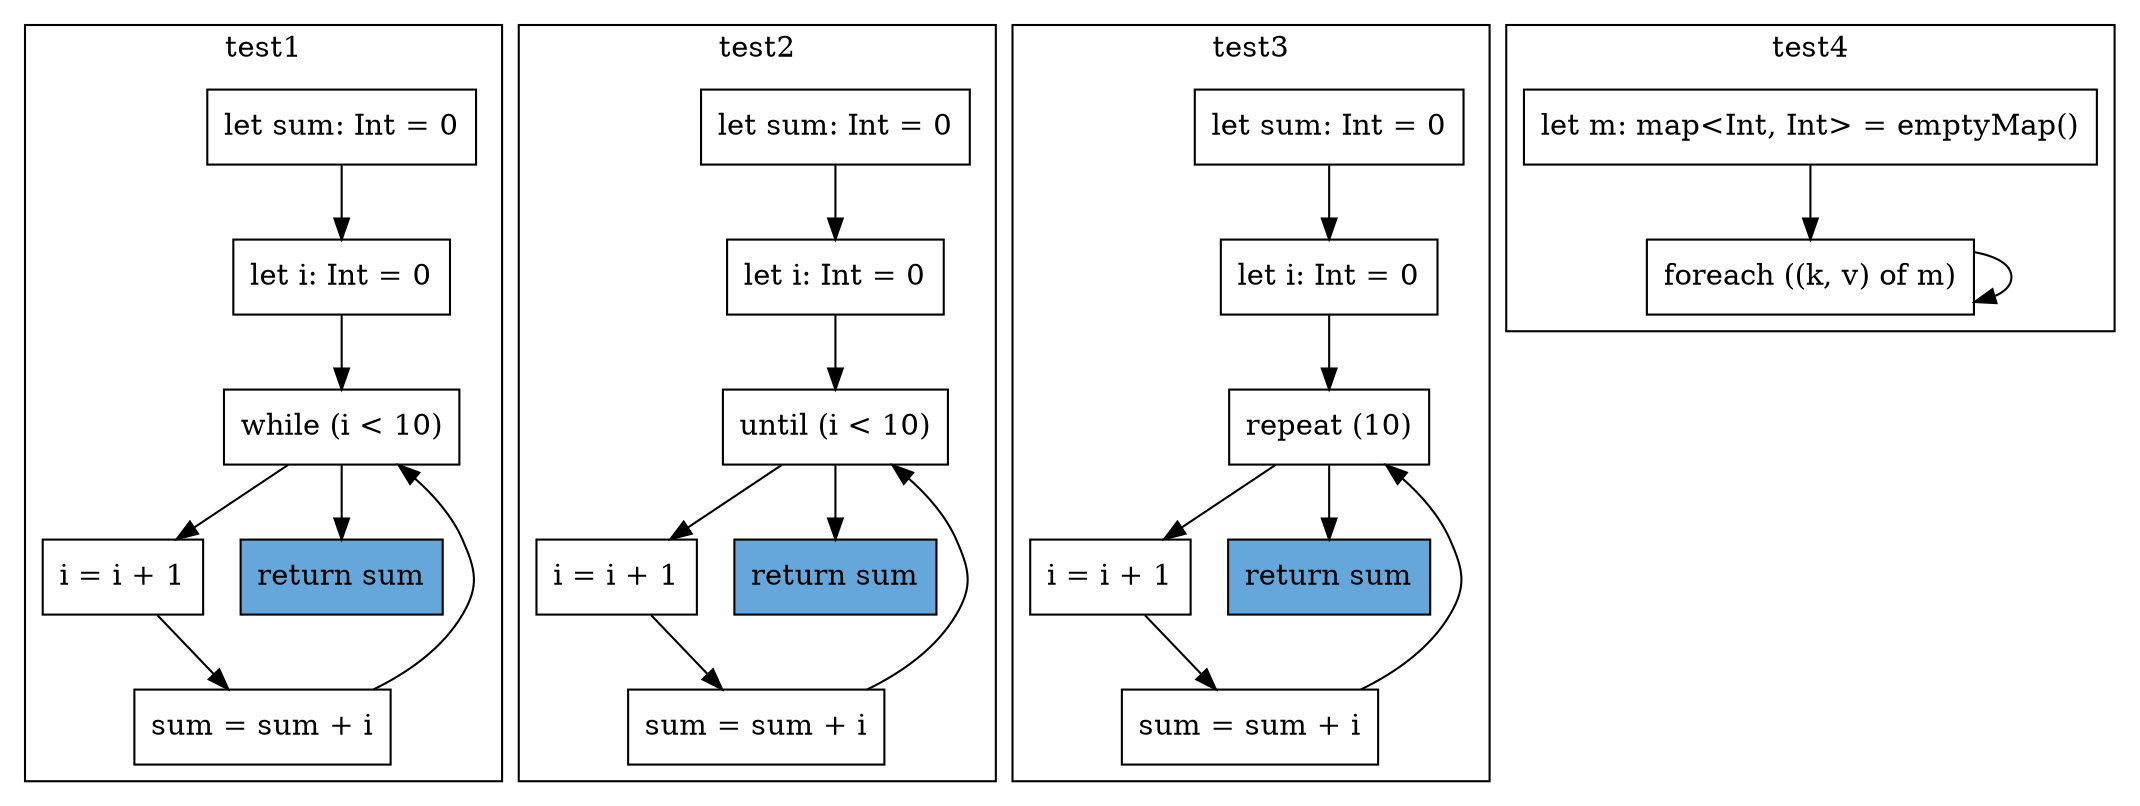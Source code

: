 digraph "loops" {
    node [shape=box];
    subgraph "cluster_test1" {
        label="test1";
        "test1_68" [label="let sum: Int = 0"];
        "test1_69" [label="let i: Int = 0"];
        "test1_70" [label="while (i < 10)"];
        "test1_71" [label="i = i + 1"];
        "test1_72" [label="sum = sum + i"];
        "test1_73" [label="return sum",style=filled,fillcolor="#66A7DB"];
        "test1_68" -> "test1_69";
        "test1_69" -> "test1_70";
        "test1_70" -> "test1_71";
        "test1_71" -> "test1_72";
        "test1_72" -> "test1_70";
        "test1_70" -> "test1_73";
    }
    subgraph "cluster_test2" {
        label="test2";
        "test2_74" [label="let sum: Int = 0"];
        "test2_75" [label="let i: Int = 0"];
        "test2_76" [label="until (i < 10)"];
        "test2_77" [label="i = i + 1"];
        "test2_78" [label="sum = sum + i"];
        "test2_79" [label="return sum",style=filled,fillcolor="#66A7DB"];
        "test2_74" -> "test2_75";
        "test2_75" -> "test2_76";
        "test2_76" -> "test2_77";
        "test2_77" -> "test2_78";
        "test2_78" -> "test2_76";
        "test2_76" -> "test2_79";
    }
    subgraph "cluster_test3" {
        label="test3";
        "test3_80" [label="let sum: Int = 0"];
        "test3_81" [label="let i: Int = 0"];
        "test3_82" [label="repeat (10)"];
        "test3_83" [label="i = i + 1"];
        "test3_84" [label="sum = sum + i"];
        "test3_85" [label="return sum",style=filled,fillcolor="#66A7DB"];
        "test3_80" -> "test3_81";
        "test3_81" -> "test3_82";
        "test3_82" -> "test3_83";
        "test3_83" -> "test3_84";
        "test3_84" -> "test3_82";
        "test3_82" -> "test3_85";
    }
    subgraph "cluster_test4" {
        label="test4";
        "test4_86" [label="let m: map<Int, Int> = emptyMap()"];
        "test4_87" [label="foreach ((k, v) of m)"];
        "test4_86" -> "test4_87";
        "test4_87" -> "test4_87";
    }
}
